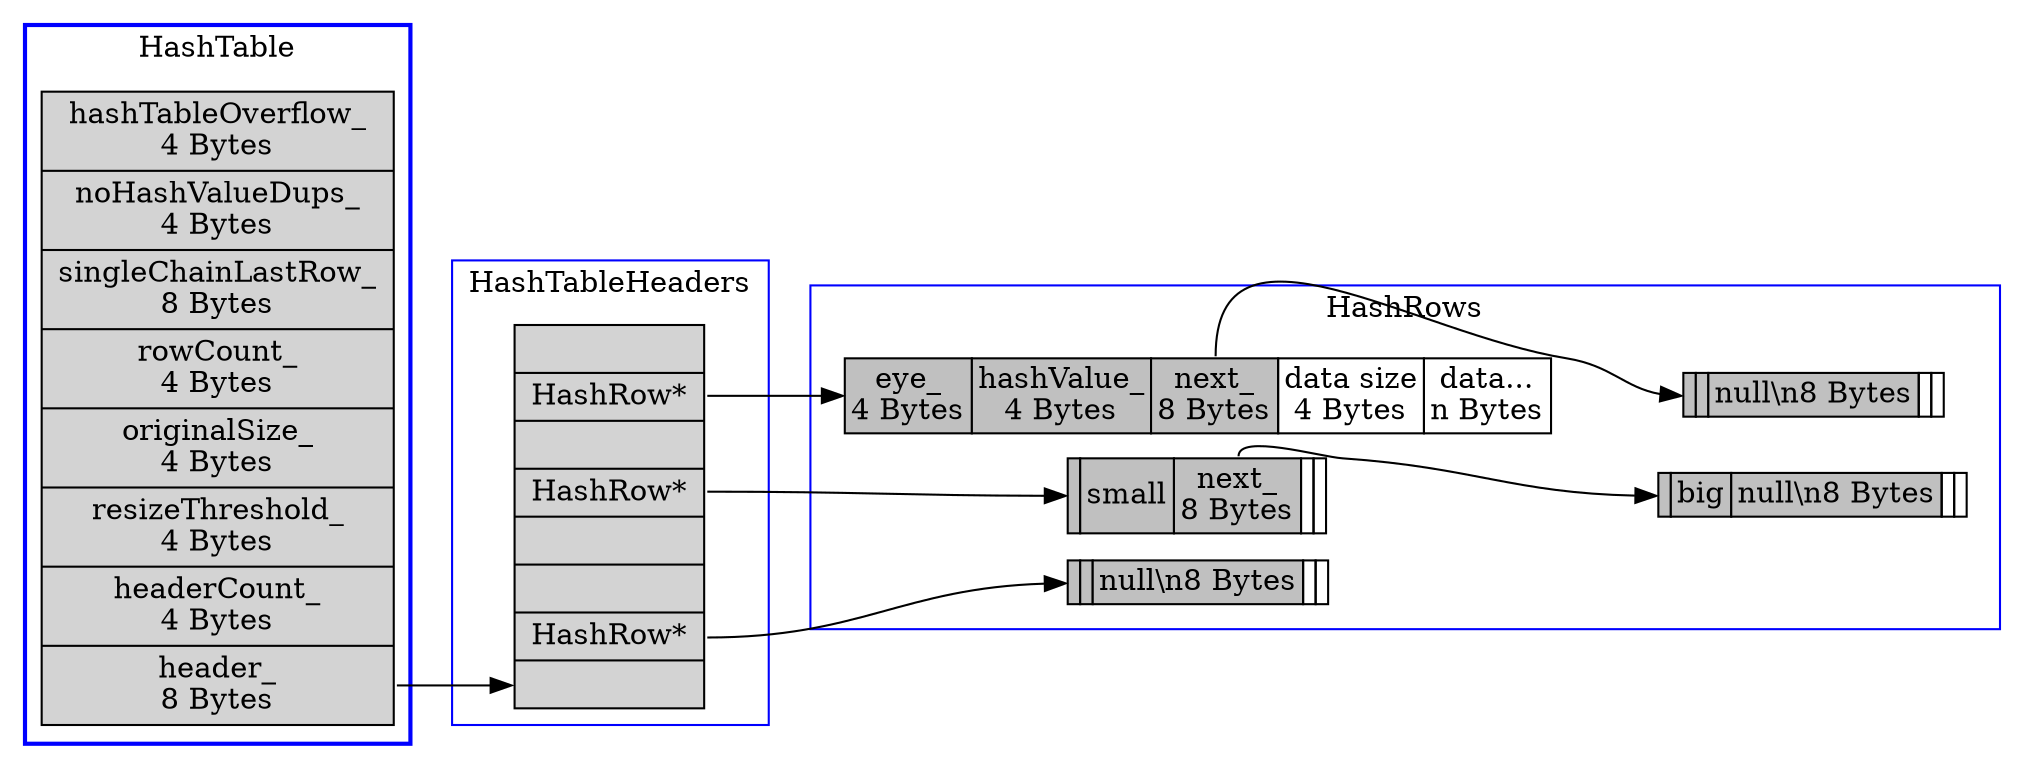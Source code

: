 digraph struct {
  nodesep=.05;
  rankdir=LR;
  node [shape=record,width=.1,height=.1];

  subgraph cluster_HashTable {
    style=bold;
    label = "HashTable";
    node [style=filled];
    color = blue;
    HashTable [label = "hashTableOverflow_\n4 Bytes | noHashValueDups_\n4 Bytes | <last_>singleChainLastRow_\n8 Bytes | rowCount_\n4 Bytes | originalSize_\n4 Bytes | resizeThreshold_\n4 Bytes | headerCount_\n4 Bytes | <header_> header_\n8 Bytes",height=2.5];
  }

  subgraph cluster_HashTableHeaders {
    node [style=filled];
    label = "HashTableHeaders";
    color = blue;
    HashTableHeaders [label = "<item0> |<item1> HashRow* |<item2> |<item3> HashRow* |<item4> |<item5> |<item6> HashRow* | <item7>",height=2.5];
  }

  node [shape=plaintext, width=1.5];
  subgraph cluster_HashRows {
    label = "HashRows";
    color = blue;
    HashRow1 [label=<
      <TABLE BORDER="0" CELLBORDER="1" CELLSPACING="0">
        <TR>
	  <TD  bgcolor="gray" PORT="header_">eye_<br/>4 Bytes</TD>
	  <TD bgcolor="gray">hashValue_<br/>4 Bytes</TD>
	  <TD bgcolor="gray" PORT="next_">next_<br/>8 Bytes</TD>
	  <TD>data size<br/>4 Bytes</TD>
	  <TD>data...<br/>n Bytes</TD>
	</TR>
      </TABLE>
    >];

    HashRow2 [label=<
      <TABLE BORDER="0" CELLBORDER="1" CELLSPACING="0">
        <TR>
	  <TD bgcolor="gray" PORT="header_"></TD>
	  <TD bgcolor="gray">small</TD>
	  <TD bgcolor="gray" PORT="next_">next_<br/>8 Bytes</TD>
	  <TD></TD>
	  <TD></TD>
	</TR>
      </TABLE>
    >];

    HashRow3 [label=<
      <TABLE BORDER="0" CELLBORDER="1" CELLSPACING="0">
        <TR>
	  <TD bgcolor="gray" PORT="header_"></TD>
	  <TD bgcolor="gray"></TD>
	  <TD bgcolor="gray" PORT="next_">null\n8 Bytes</TD>
	  <TD></TD>
	  <TD></TD>
	</TR>
      </TABLE>
    >];

    HashRow4 [label=<
      <TABLE BORDER="0" CELLBORDER="1" CELLSPACING="0">
        <TR>
	  <TD  bgcolor="gray" PORT="header_"></TD>
	  <TD bgcolor="gray">big</TD>
	  <TD bgcolor="gray" PORT="next_">null\n8 Bytes</TD>
	  <TD></TD>
	  <TD></TD>
	</TR>
      </TABLE>
    >];

    HashRow5 [label=<
      <TABLE BORDER="0" CELLBORDER="1" CELLSPACING="0">
        <TR>
	  <TD  bgcolor="gray" PORT="header_"></TD>
	  <TD bgcolor="gray"></TD>
	  <TD bgcolor="gray" PORT="next_">null\n8 Bytes</TD>
	  <TD></TD>
	  <TD></TD>
	</TR>
      </TABLE>
    >];
  }

  HashTableHeaders:item1 -> HashRow1:header_;
  HashTableHeaders:item3 -> HashRow2:header_;
  HashTableHeaders:item6 -> HashRow3:header_;
  HashRow2:next_ -> HashRow4:header_;
  HashRow1:next_ -> HashRow5:header_;
  HashTable:header_ -> HashTableHeaders:item7;
}